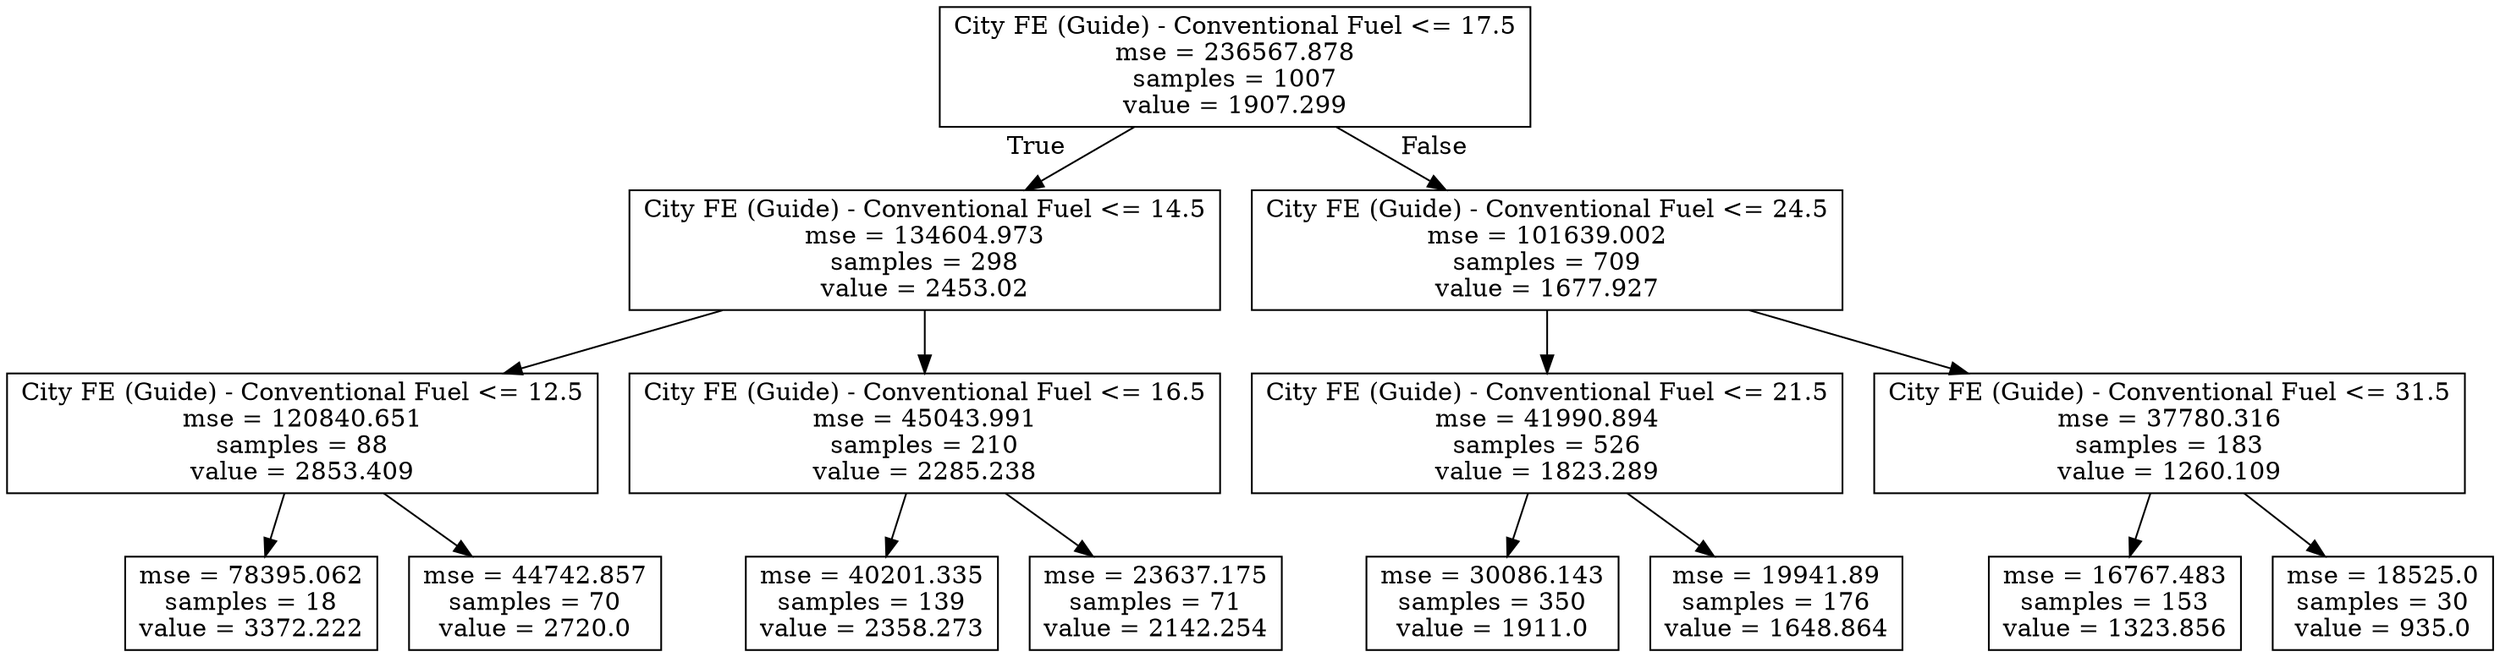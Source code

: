 digraph Tree {
node [shape=box] ;
0 [label="City FE (Guide) - Conventional Fuel <= 17.5\nmse = 236567.878\nsamples = 1007\nvalue = 1907.299"] ;
1 [label="City FE (Guide) - Conventional Fuel <= 14.5\nmse = 134604.973\nsamples = 298\nvalue = 2453.02"] ;
0 -> 1 [labeldistance=2.5, labelangle=45, headlabel="True"] ;
2 [label="City FE (Guide) - Conventional Fuel <= 12.5\nmse = 120840.651\nsamples = 88\nvalue = 2853.409"] ;
1 -> 2 ;
3 [label="mse = 78395.062\nsamples = 18\nvalue = 3372.222"] ;
2 -> 3 ;
4 [label="mse = 44742.857\nsamples = 70\nvalue = 2720.0"] ;
2 -> 4 ;
5 [label="City FE (Guide) - Conventional Fuel <= 16.5\nmse = 45043.991\nsamples = 210\nvalue = 2285.238"] ;
1 -> 5 ;
6 [label="mse = 40201.335\nsamples = 139\nvalue = 2358.273"] ;
5 -> 6 ;
7 [label="mse = 23637.175\nsamples = 71\nvalue = 2142.254"] ;
5 -> 7 ;
8 [label="City FE (Guide) - Conventional Fuel <= 24.5\nmse = 101639.002\nsamples = 709\nvalue = 1677.927"] ;
0 -> 8 [labeldistance=2.5, labelangle=-45, headlabel="False"] ;
9 [label="City FE (Guide) - Conventional Fuel <= 21.5\nmse = 41990.894\nsamples = 526\nvalue = 1823.289"] ;
8 -> 9 ;
10 [label="mse = 30086.143\nsamples = 350\nvalue = 1911.0"] ;
9 -> 10 ;
11 [label="mse = 19941.89\nsamples = 176\nvalue = 1648.864"] ;
9 -> 11 ;
12 [label="City FE (Guide) - Conventional Fuel <= 31.5\nmse = 37780.316\nsamples = 183\nvalue = 1260.109"] ;
8 -> 12 ;
13 [label="mse = 16767.483\nsamples = 153\nvalue = 1323.856"] ;
12 -> 13 ;
14 [label="mse = 18525.0\nsamples = 30\nvalue = 935.0"] ;
12 -> 14 ;
}
